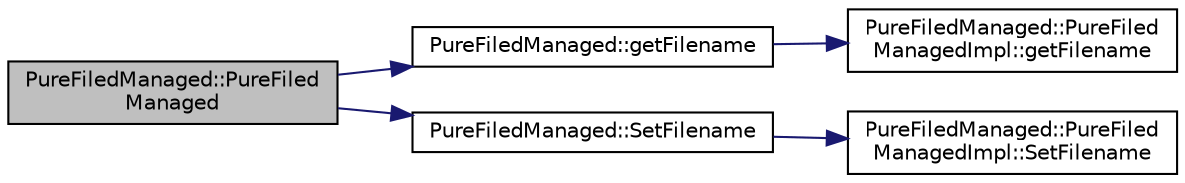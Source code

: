 digraph "PureFiledManaged::PureFiledManaged"
{
 // LATEX_PDF_SIZE
  edge [fontname="Helvetica",fontsize="10",labelfontname="Helvetica",labelfontsize="10"];
  node [fontname="Helvetica",fontsize="10",shape=record];
  rankdir="LR";
  Node1 [label="PureFiledManaged::PureFiled\lManaged",height=0.2,width=0.4,color="black", fillcolor="grey75", style="filled", fontcolor="black",tooltip=" "];
  Node1 -> Node2 [color="midnightblue",fontsize="10",style="solid",fontname="Helvetica"];
  Node2 [label="PureFiledManaged::getFilename",height=0.2,width=0.4,color="black", fillcolor="white", style="filled",URL="$class_pure_filed_managed.html#aec5cd427534677fd00608e8ef20364da",tooltip="Gets the filename."];
  Node2 -> Node3 [color="midnightblue",fontsize="10",style="solid",fontname="Helvetica"];
  Node3 [label="PureFiledManaged::PureFiled\lManagedImpl::getFilename",height=0.2,width=0.4,color="black", fillcolor="white", style="filled",URL="$class_pure_filed_managed_1_1_pure_filed_managed_impl.html#aed538d2904c86f182328bc8a989c269f",tooltip="Gets the filename."];
  Node1 -> Node4 [color="midnightblue",fontsize="10",style="solid",fontname="Helvetica"];
  Node4 [label="PureFiledManaged::SetFilename",height=0.2,width=0.4,color="black", fillcolor="white", style="filled",URL="$class_pure_filed_managed.html#aa5d7505841b76f5953d9ebc54b847d0e",tooltip="Sets the filename."];
  Node4 -> Node5 [color="midnightblue",fontsize="10",style="solid",fontname="Helvetica"];
  Node5 [label="PureFiledManaged::PureFiled\lManagedImpl::SetFilename",height=0.2,width=0.4,color="black", fillcolor="white", style="filled",URL="$class_pure_filed_managed_1_1_pure_filed_managed_impl.html#a0ddd6511e0bc7d603016a828959301fa",tooltip="Sets the filename."];
}
